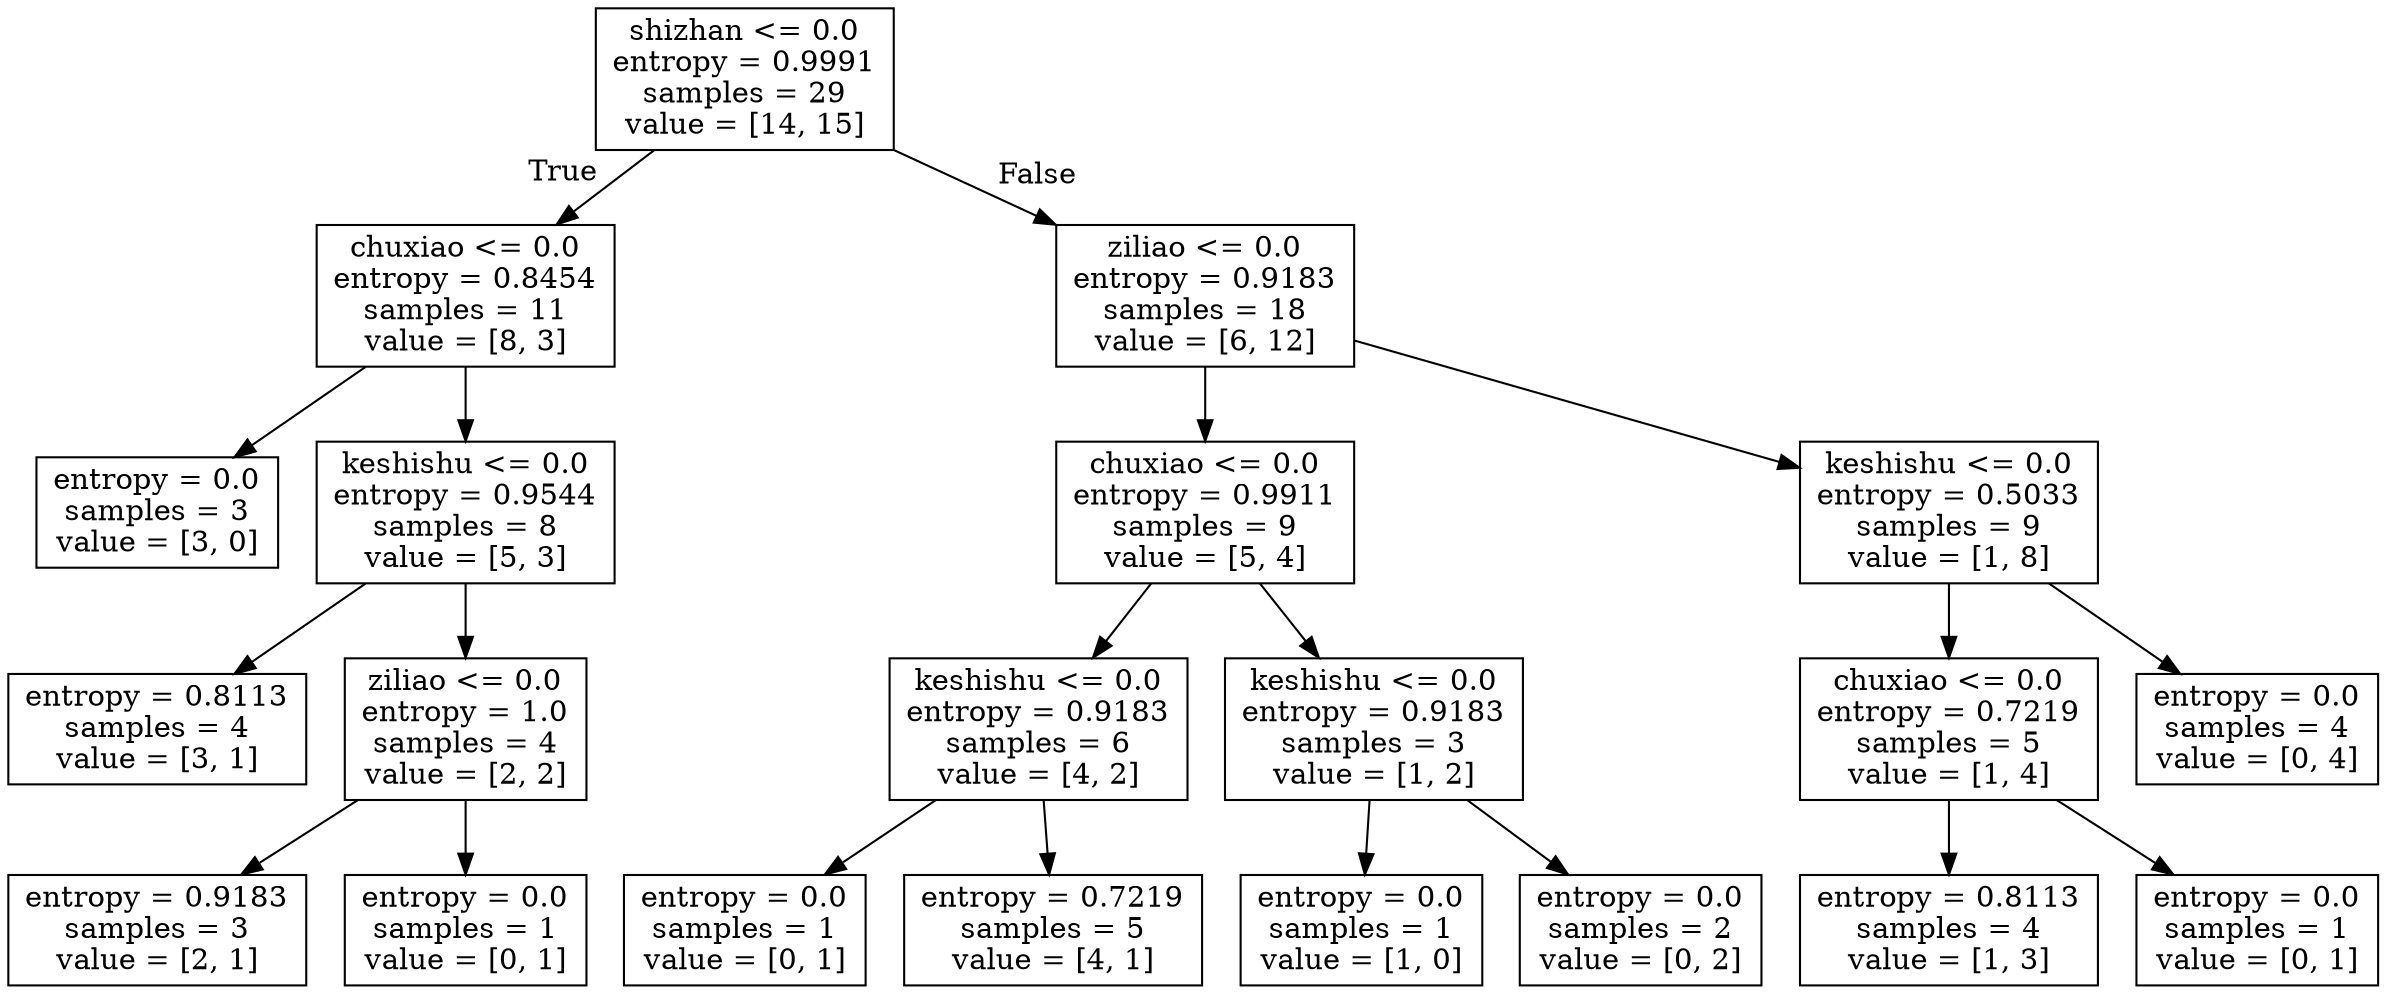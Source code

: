 digraph Tree {
node [shape=box] ;
0 [label="shizhan <= 0.0\nentropy = 0.9991\nsamples = 29\nvalue = [14, 15]"] ;
1 [label="chuxiao <= 0.0\nentropy = 0.8454\nsamples = 11\nvalue = [8, 3]"] ;
0 -> 1 [labeldistance=2.5, labelangle=45, headlabel="True"] ;
2 [label="entropy = 0.0\nsamples = 3\nvalue = [3, 0]"] ;
1 -> 2 ;
3 [label="keshishu <= 0.0\nentropy = 0.9544\nsamples = 8\nvalue = [5, 3]"] ;
1 -> 3 ;
4 [label="entropy = 0.8113\nsamples = 4\nvalue = [3, 1]"] ;
3 -> 4 ;
5 [label="ziliao <= 0.0\nentropy = 1.0\nsamples = 4\nvalue = [2, 2]"] ;
3 -> 5 ;
6 [label="entropy = 0.9183\nsamples = 3\nvalue = [2, 1]"] ;
5 -> 6 ;
7 [label="entropy = 0.0\nsamples = 1\nvalue = [0, 1]"] ;
5 -> 7 ;
8 [label="ziliao <= 0.0\nentropy = 0.9183\nsamples = 18\nvalue = [6, 12]"] ;
0 -> 8 [labeldistance=2.5, labelangle=-45, headlabel="False"] ;
9 [label="chuxiao <= 0.0\nentropy = 0.9911\nsamples = 9\nvalue = [5, 4]"] ;
8 -> 9 ;
10 [label="keshishu <= 0.0\nentropy = 0.9183\nsamples = 6\nvalue = [4, 2]"] ;
9 -> 10 ;
11 [label="entropy = 0.0\nsamples = 1\nvalue = [0, 1]"] ;
10 -> 11 ;
12 [label="entropy = 0.7219\nsamples = 5\nvalue = [4, 1]"] ;
10 -> 12 ;
13 [label="keshishu <= 0.0\nentropy = 0.9183\nsamples = 3\nvalue = [1, 2]"] ;
9 -> 13 ;
14 [label="entropy = 0.0\nsamples = 1\nvalue = [1, 0]"] ;
13 -> 14 ;
15 [label="entropy = 0.0\nsamples = 2\nvalue = [0, 2]"] ;
13 -> 15 ;
16 [label="keshishu <= 0.0\nentropy = 0.5033\nsamples = 9\nvalue = [1, 8]"] ;
8 -> 16 ;
17 [label="chuxiao <= 0.0\nentropy = 0.7219\nsamples = 5\nvalue = [1, 4]"] ;
16 -> 17 ;
18 [label="entropy = 0.8113\nsamples = 4\nvalue = [1, 3]"] ;
17 -> 18 ;
19 [label="entropy = 0.0\nsamples = 1\nvalue = [0, 1]"] ;
17 -> 19 ;
20 [label="entropy = 0.0\nsamples = 4\nvalue = [0, 4]"] ;
16 -> 20 ;
}